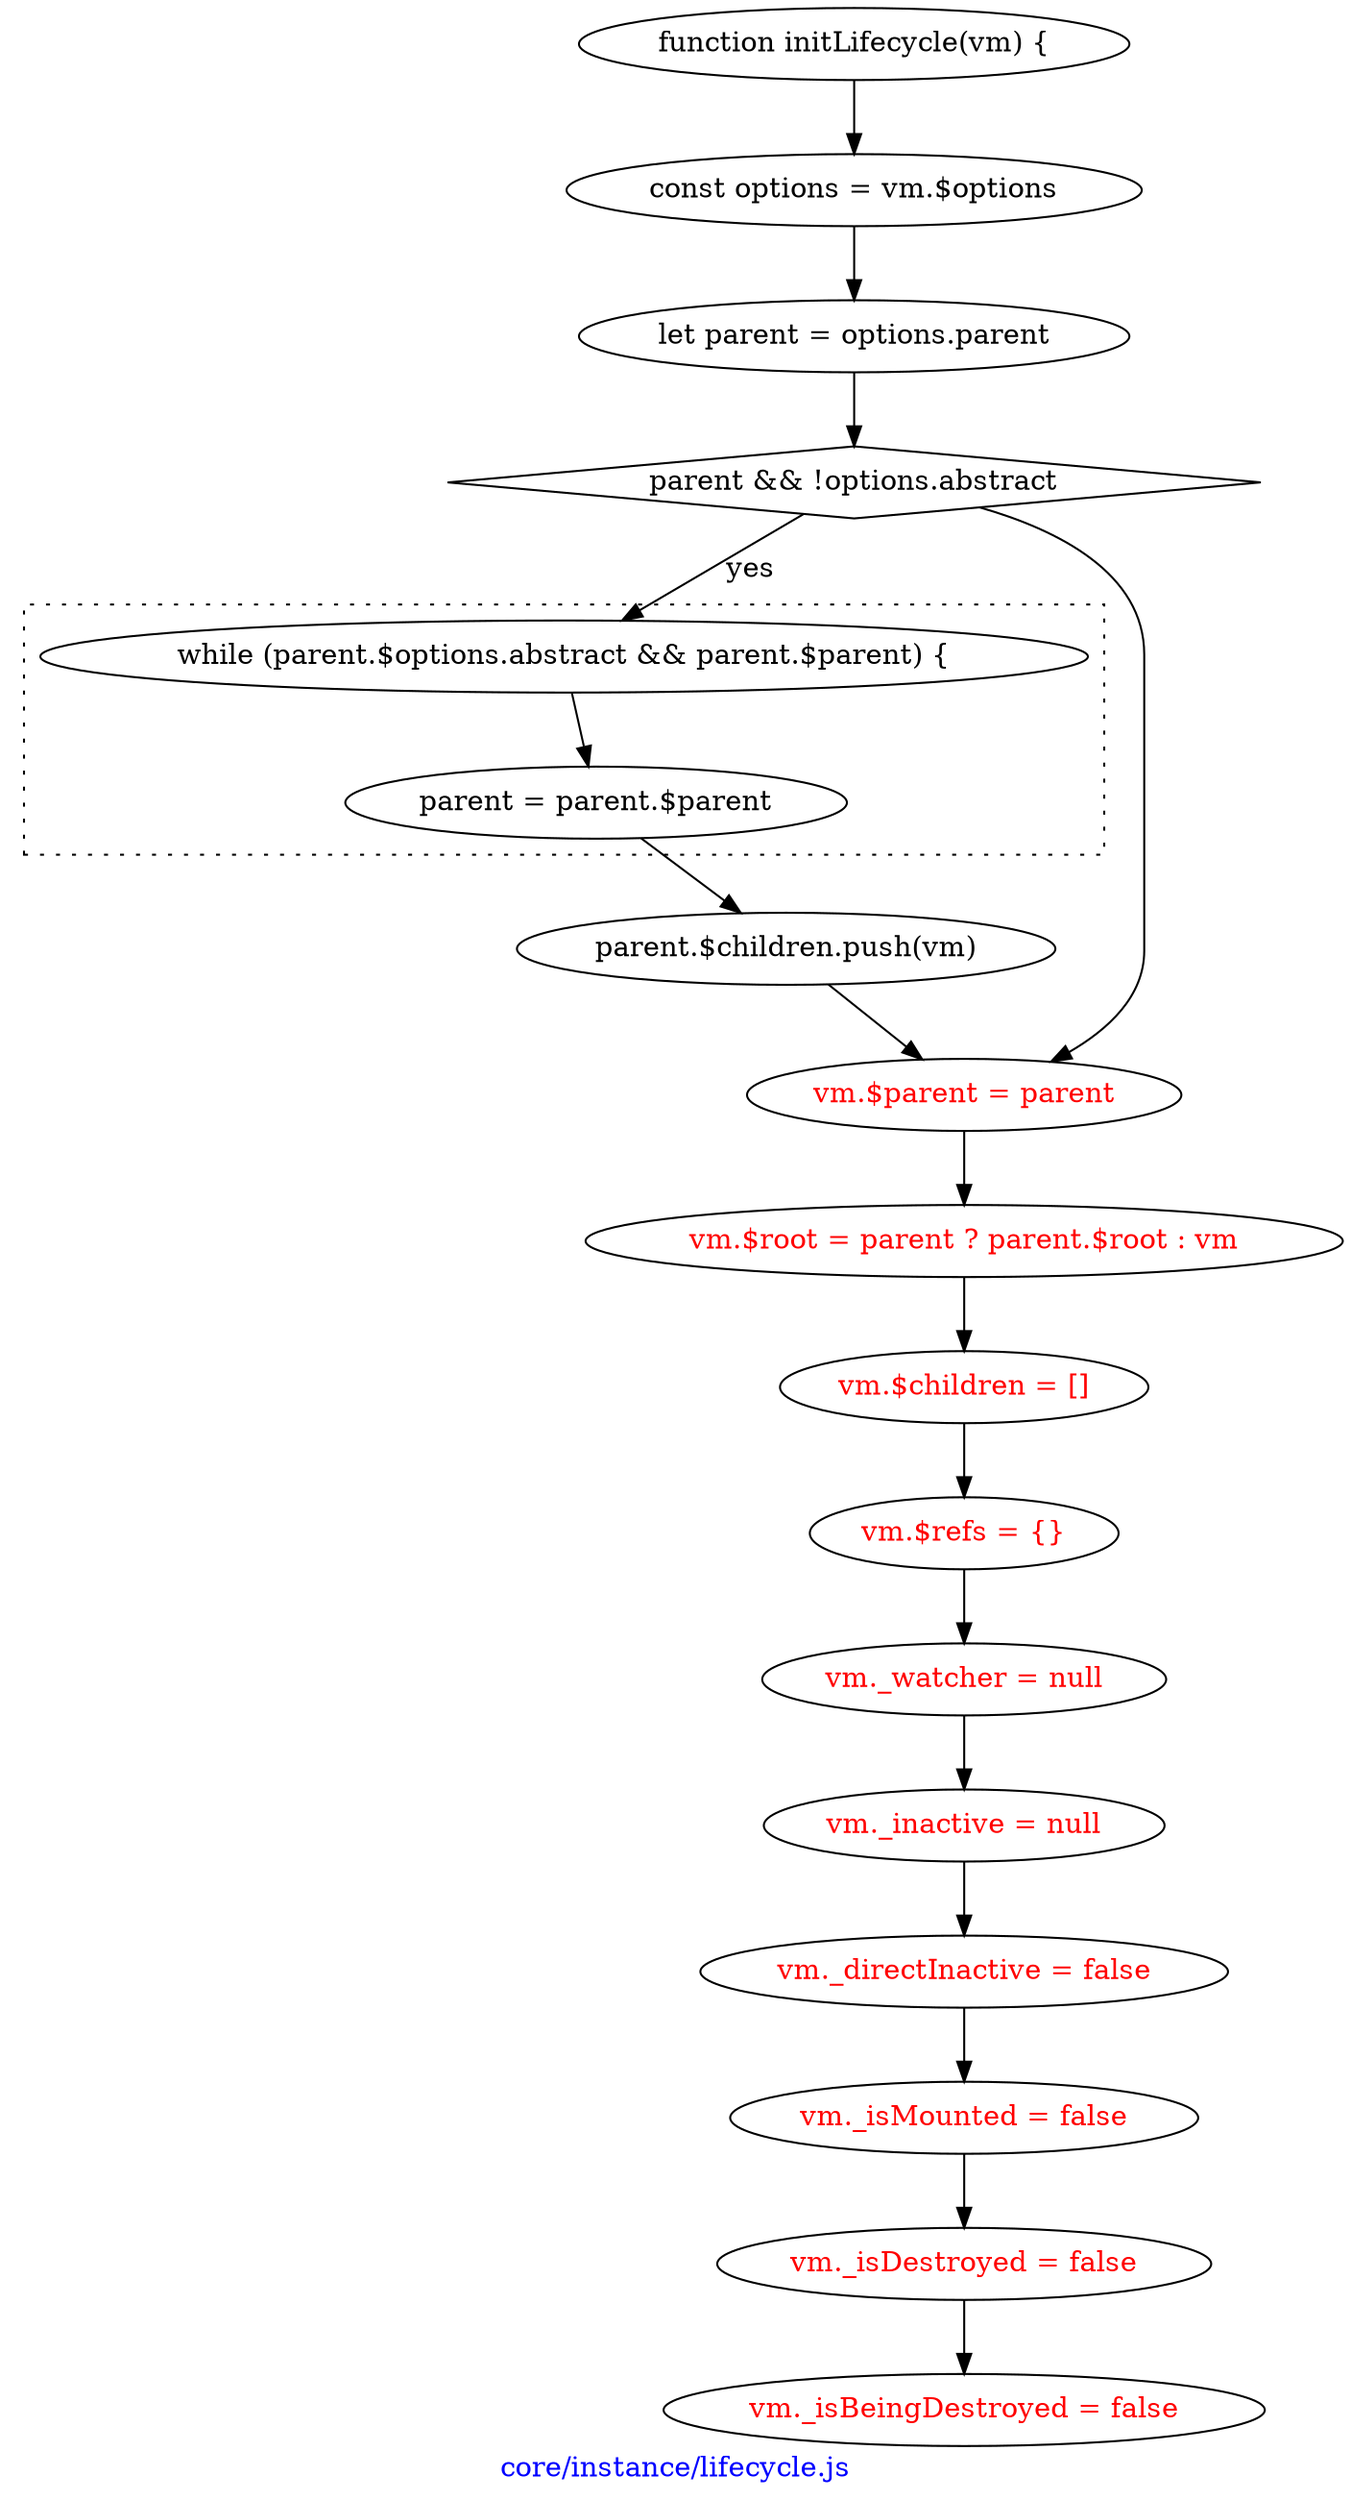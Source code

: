 digraph G {
    graph[
        label="core/instance/lifecycle.js"
        fontcolor=blue
    ]

    start [
        label="function initLifecycle(vm) {"
    ]
    varOptions [
        label="const options = vm.$options"
    ]
    start -> varOptions
    varParent [
        label="let parent = options.parent"
    ]
    varOptions -> varParent
    hasParent [
        label="parent && !options.abstract"
        shape=diamond
    ]
    varParent -> hasParent
    hasParent -> while [label="yes"]
    subgraph cluster_while {
        label=""
        graph [style=dotted]
        while [
            label="while (parent.$options.abstract && parent.$parent) {"
        ]
        resetParent [
            label="parent = parent.$parent"
        ]
        while -> resetParent
    }

    pushVm [
        label="parent.$children.push(vm)"
    ]
    resetParent -> pushVm
    setParent [
        label="vm.$parent = parent"
        fontcolor=red
    ]
    pushVm -> setParent
    hasParent -> setParent
    setRoot [
        label="vm.$root = parent ? parent.$root : vm"
        fontcolor=red
    ]
    setParent -> setRoot
    initChildren [
        label="vm.$children = []"
        fontcolor=red
    ]
    setRoot -> initChildren
    initRefs [
        label="vm.$refs = {}"
        fontcolor=red
    ]
    initChildren -> initRefs
    initWatcher [
        label="vm._watcher = null"
        fontcolor=red
    ]
    initRefs -> initWatcher
    initInactive [
        label="vm._inactive = null"
        fontcolor=red
    ]
    initWatcher -> initInactive
    initDirectInactive [
        label="vm._directInactive = false"
        fontcolor=red
    ]
    initInactive -> initDirectInactive
    initIsMounted [
        label="vm._isMounted = false"
        fontcolor=red
    ]
    initDirectInactive -> initIsMounted
    initIsDestroyed [
        label="vm._isDestroyed = false"
        fontcolor=red
    ]
    initIsMounted -> initIsDestroyed
    initIsBeingDestroyed [
        label="vm._isBeingDestroyed = false"
        fontcolor=red
    ]
    initIsDestroyed -> initIsBeingDestroyed
}